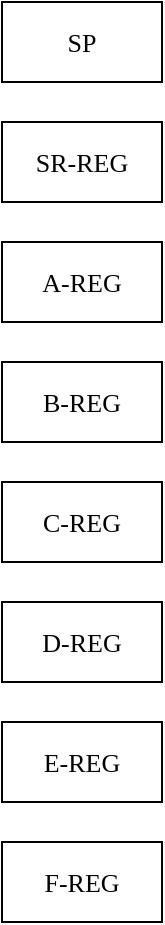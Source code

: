 <mxfile version="24.4.8" type="device">
  <diagram name="Page-1" id="vSwhyiz1Xy6Y2kjDcV_P">
    <mxGraphModel dx="1195" dy="696" grid="1" gridSize="10" guides="1" tooltips="1" connect="1" arrows="1" fold="1" page="1" pageScale="1" pageWidth="827" pageHeight="1169" background="none" math="1" shadow="0">
      <root>
        <mxCell id="0" />
        <mxCell id="1" parent="0" />
        <mxCell id="f0YBtFWHTB3nNhvCSGX3-1" value="A-REG" style="rounded=0;whiteSpace=wrap;html=1;fontFamily=jetbrains mono;fontSize=13;" vertex="1" parent="1">
          <mxGeometry x="374" y="220" width="80" height="40" as="geometry" />
        </mxCell>
        <mxCell id="f0YBtFWHTB3nNhvCSGX3-2" value="B-REG" style="rounded=0;whiteSpace=wrap;html=1;fontFamily=jetbrains mono;fontSize=13;" vertex="1" parent="1">
          <mxGeometry x="374" y="280" width="80" height="40" as="geometry" />
        </mxCell>
        <mxCell id="f0YBtFWHTB3nNhvCSGX3-3" value="C-REG" style="rounded=0;whiteSpace=wrap;html=1;fontFamily=jetbrains mono;fontSize=13;" vertex="1" parent="1">
          <mxGeometry x="374" y="340" width="80" height="40" as="geometry" />
        </mxCell>
        <mxCell id="f0YBtFWHTB3nNhvCSGX3-4" value="D-REG" style="rounded=0;whiteSpace=wrap;html=1;fontFamily=jetbrains mono;fontSize=13;" vertex="1" parent="1">
          <mxGeometry x="374" y="400" width="80" height="40" as="geometry" />
        </mxCell>
        <mxCell id="f0YBtFWHTB3nNhvCSGX3-5" value="SP" style="rounded=0;whiteSpace=wrap;html=1;fontFamily=jetbrains mono;fontSize=13;" vertex="1" parent="1">
          <mxGeometry x="374" y="100" width="80" height="40" as="geometry" />
        </mxCell>
        <mxCell id="f0YBtFWHTB3nNhvCSGX3-6" value="E-REG" style="rounded=0;whiteSpace=wrap;html=1;fontFamily=jetbrains mono;fontSize=13;" vertex="1" parent="1">
          <mxGeometry x="374" y="460" width="80" height="40" as="geometry" />
        </mxCell>
        <mxCell id="f0YBtFWHTB3nNhvCSGX3-7" value="SR-REG" style="rounded=0;whiteSpace=wrap;html=1;fontFamily=jetbrains mono;fontSize=13;" vertex="1" parent="1">
          <mxGeometry x="374" y="160" width="80" height="40" as="geometry" />
        </mxCell>
        <mxCell id="f0YBtFWHTB3nNhvCSGX3-8" value="F-REG" style="rounded=0;whiteSpace=wrap;html=1;fontFamily=jetbrains mono;fontSize=13;" vertex="1" parent="1">
          <mxGeometry x="374" y="520" width="80" height="40" as="geometry" />
        </mxCell>
      </root>
    </mxGraphModel>
  </diagram>
</mxfile>
